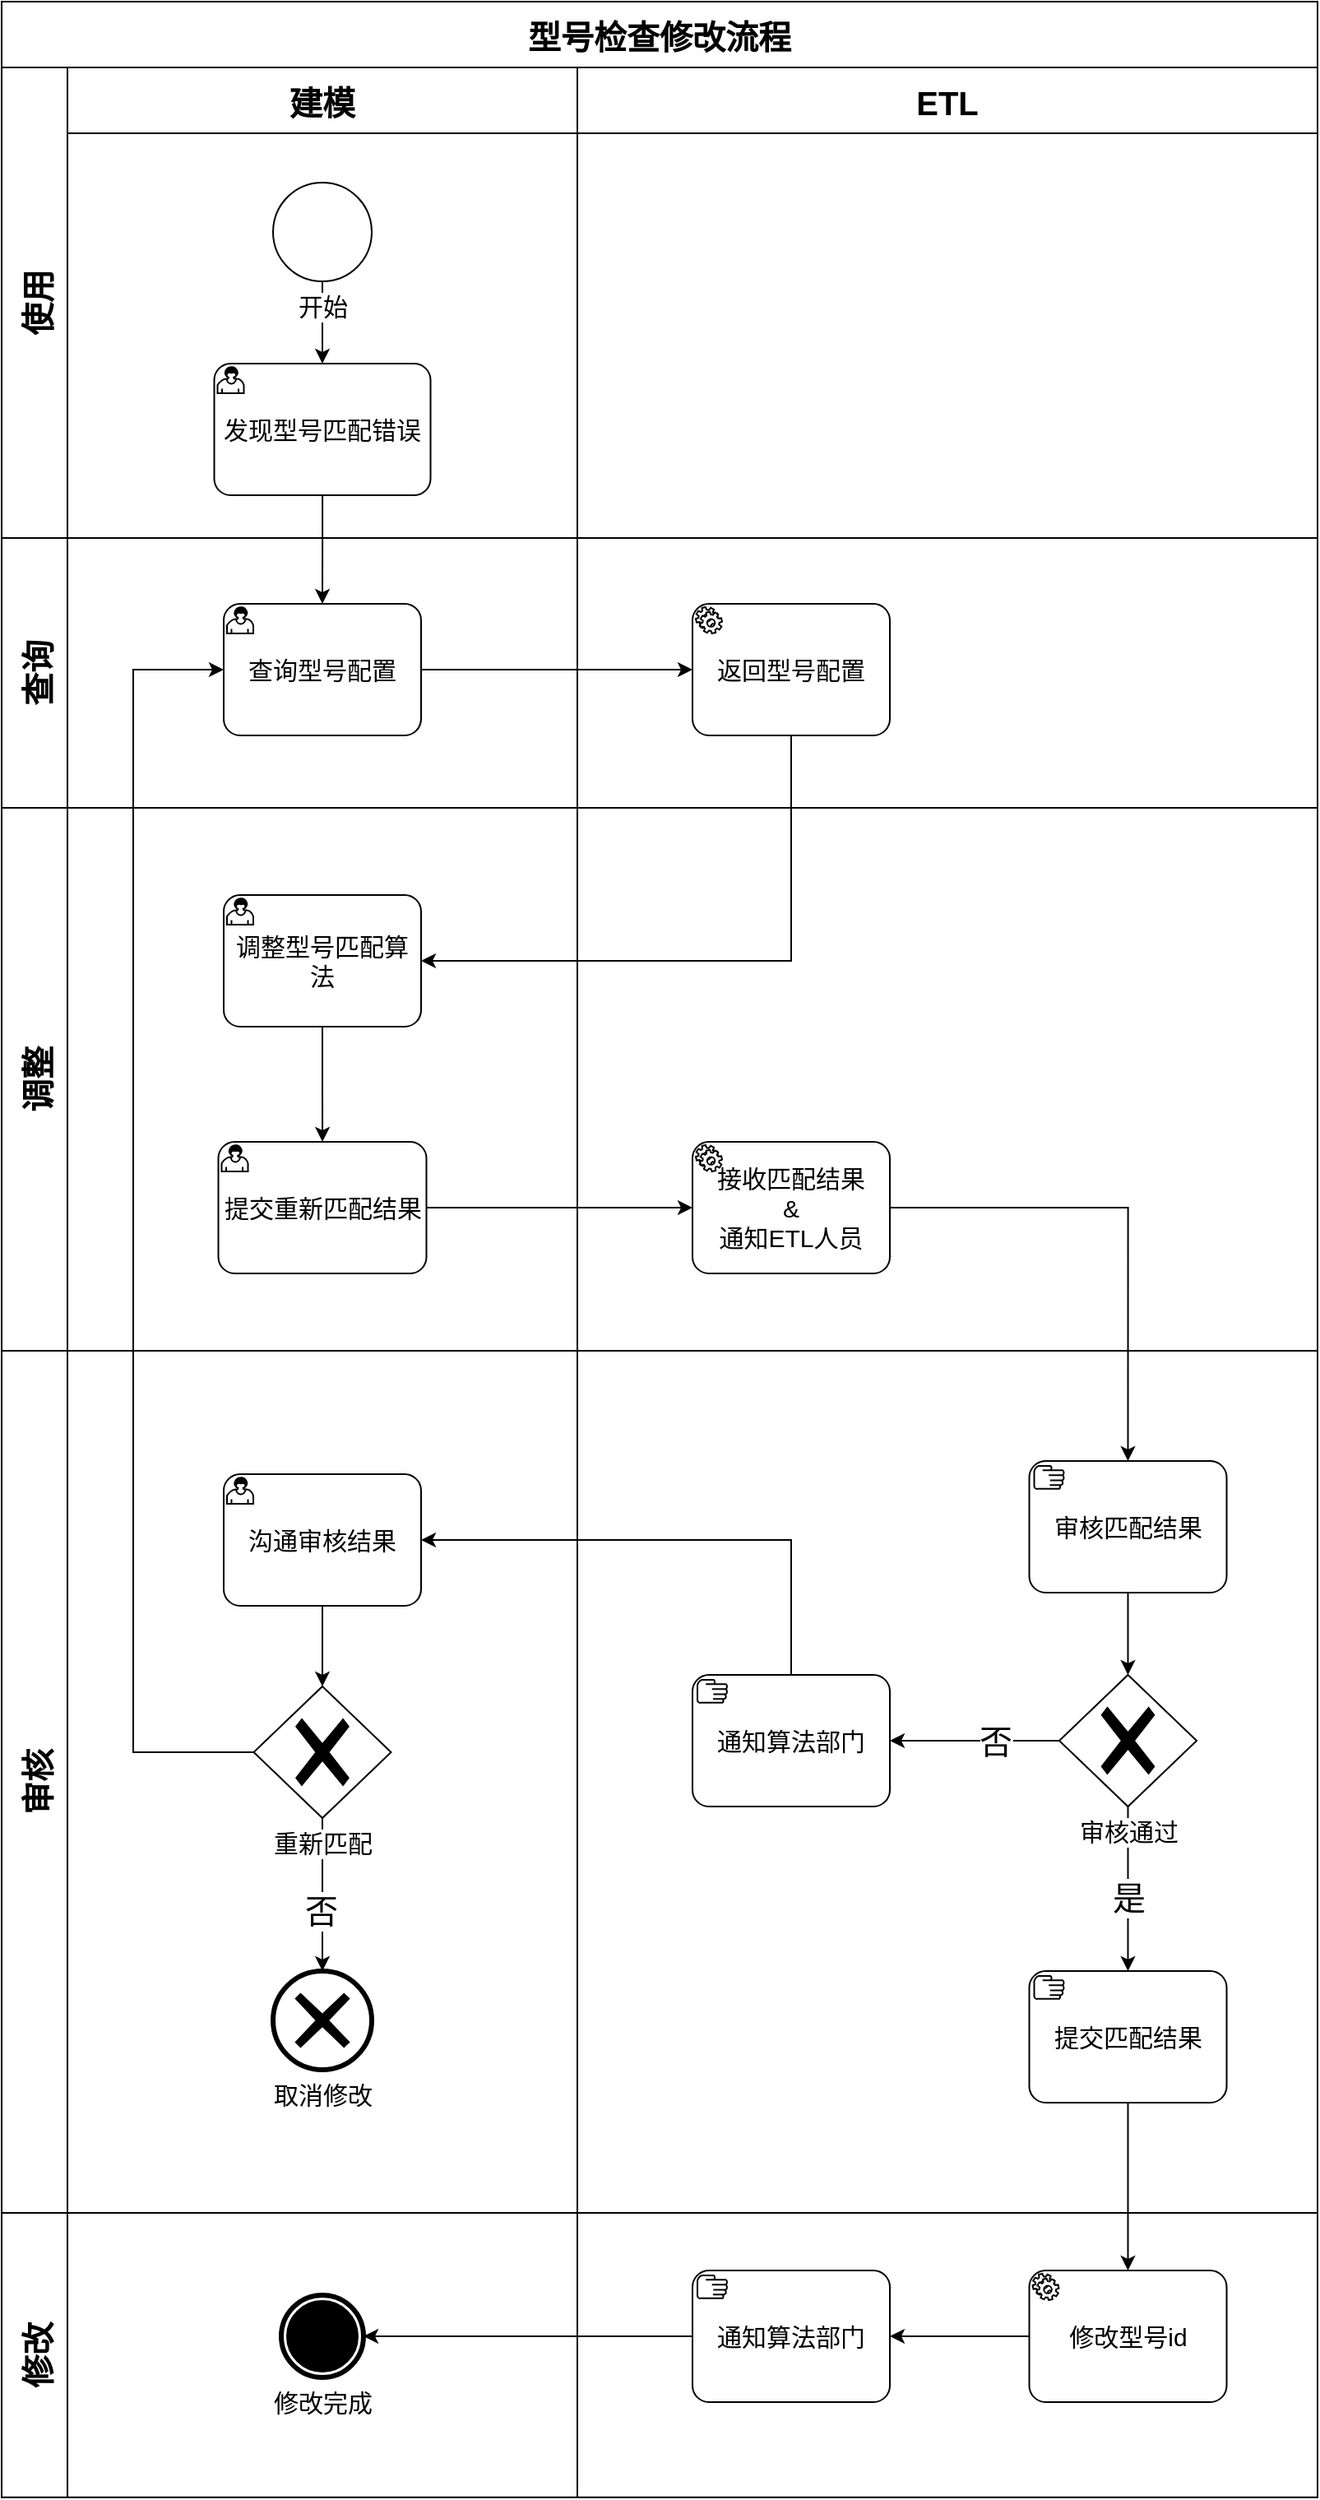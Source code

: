 <mxfile version="21.2.2" type="github">
  <diagram id="kgpKYQtTHZ0yAKxKKP6v" name="Page-1">
    <mxGraphModel dx="1912" dy="1051" grid="1" gridSize="10" guides="1" tooltips="1" connect="1" arrows="1" fold="1" page="1" pageScale="1" pageWidth="850" pageHeight="1100" math="0" shadow="0">
      <root>
        <mxCell id="0" />
        <mxCell id="1" parent="0" />
        <mxCell id="h67_ybS7gvB64c_grK9V-26" value="型号检查修改流程" style="shape=table;childLayout=tableLayout;startSize=40;collapsible=0;recursiveResize=0;expand=0;fontSize=20;fontStyle=1;aspect=fixed;" vertex="1" parent="1">
          <mxGeometry x="40" y="40" width="800" height="1516.89" as="geometry" />
        </mxCell>
        <mxCell id="h67_ybS7gvB64c_grK9V-68" value="" style="edgeStyle=orthogonalEdgeStyle;rounded=0;orthogonalLoop=1;jettySize=auto;html=1;" edge="1" parent="h67_ybS7gvB64c_grK9V-26" source="h67_ybS7gvB64c_grK9V-60" target="h67_ybS7gvB64c_grK9V-67">
          <mxGeometry relative="1" as="geometry" />
        </mxCell>
        <mxCell id="h67_ybS7gvB64c_grK9V-27" value="使用" style="shape=tableRow;horizontal=0;swimlaneHead=0;swimlaneBody=0;top=0;left=0;strokeColor=inherit;bottom=0;right=0;dropTarget=0;fontStyle=1;fillColor=none;points=[[0,0.5],[1,0.5]];portConstraint=eastwest;startSize=40;collapsible=0;recursiveResize=0;expand=0;fontSize=20;" vertex="1" parent="h67_ybS7gvB64c_grK9V-26">
          <mxGeometry y="40" width="800" height="286" as="geometry" />
        </mxCell>
        <mxCell id="h67_ybS7gvB64c_grK9V-28" value="建模" style="swimlane;swimlaneHead=0;swimlaneBody=0;fontStyle=1;strokeColor=inherit;connectable=0;fillColor=none;startSize=40;collapsible=0;recursiveResize=0;expand=0;fontSize=20;" vertex="1" parent="h67_ybS7gvB64c_grK9V-27">
          <mxGeometry x="40" width="310" height="286" as="geometry">
            <mxRectangle width="310" height="286" as="alternateBounds" />
          </mxGeometry>
        </mxCell>
        <mxCell id="h67_ybS7gvB64c_grK9V-53" value="" style="edgeStyle=orthogonalEdgeStyle;rounded=0;orthogonalLoop=1;jettySize=auto;html=1;entryX=0.5;entryY=0;entryDx=0;entryDy=0;entryPerimeter=0;" edge="1" parent="h67_ybS7gvB64c_grK9V-28" source="h67_ybS7gvB64c_grK9V-51" target="h67_ybS7gvB64c_grK9V-60">
          <mxGeometry relative="1" as="geometry">
            <mxPoint x="173.5" y="160" as="targetPoint" />
          </mxGeometry>
        </mxCell>
        <mxCell id="h67_ybS7gvB64c_grK9V-51" value="开始" style="points=[[0.145,0.145,0],[0.5,0,0],[0.855,0.145,0],[1,0.5,0],[0.855,0.855,0],[0.5,1,0],[0.145,0.855,0],[0,0.5,0]];shape=mxgraph.bpmn.event;html=1;verticalLabelPosition=bottom;labelBackgroundColor=#ffffff;verticalAlign=top;align=center;perimeter=ellipsePerimeter;outlineConnect=0;aspect=fixed;outline=standard;symbol=general;fontSize=15;" vertex="1" parent="h67_ybS7gvB64c_grK9V-28">
          <mxGeometry x="125" y="70" width="60" height="60" as="geometry" />
        </mxCell>
        <mxCell id="h67_ybS7gvB64c_grK9V-60" value="发现型号匹配错误" style="points=[[0.25,0,0],[0.5,0,0],[0.75,0,0],[1,0.25,0],[1,0.5,0],[1,0.75,0],[0.75,1,0],[0.5,1,0],[0.25,1,0],[0,0.75,0],[0,0.5,0],[0,0.25,0]];shape=mxgraph.bpmn.task;whiteSpace=wrap;rectStyle=rounded;size=10;html=1;container=1;expand=0;collapsible=0;taskMarker=user;fontSize=15;" vertex="1" parent="h67_ybS7gvB64c_grK9V-28">
          <mxGeometry x="89.25" y="180" width="131.5" height="80" as="geometry" />
        </mxCell>
        <mxCell id="h67_ybS7gvB64c_grK9V-29" value="ETL" style="swimlane;swimlaneHead=0;swimlaneBody=0;fontStyle=1;strokeColor=inherit;connectable=0;fillColor=none;startSize=40;collapsible=0;recursiveResize=0;expand=0;fontSize=20;" vertex="1" parent="h67_ybS7gvB64c_grK9V-27">
          <mxGeometry x="350" width="450" height="286" as="geometry">
            <mxRectangle width="450" height="286" as="alternateBounds" />
          </mxGeometry>
        </mxCell>
        <mxCell id="h67_ybS7gvB64c_grK9V-30" value="" style="swimlane;swimlaneHead=0;swimlaneBody=0;fontStyle=1;strokeColor=inherit;connectable=1;fillColor=none;startSize=40;collapsible=0;recursiveResize=0;expand=0;fontSize=16;movable=1;resizable=1;rotatable=1;deletable=1;editable=1;locked=0;" vertex="1" parent="h67_ybS7gvB64c_grK9V-27">
          <mxGeometry x="800" height="286" as="geometry">
            <mxRectangle height="286" as="alternateBounds" />
          </mxGeometry>
        </mxCell>
        <mxCell id="h67_ybS7gvB64c_grK9V-61" value="查询" style="shape=tableRow;horizontal=0;swimlaneHead=0;swimlaneBody=0;top=0;left=0;strokeColor=inherit;bottom=0;right=0;dropTarget=0;fontStyle=1;fillColor=none;points=[[0,0.5],[1,0.5]];portConstraint=eastwest;startSize=40;collapsible=0;recursiveResize=0;expand=0;fontSize=20;" vertex="1" parent="h67_ybS7gvB64c_grK9V-26">
          <mxGeometry y="326" width="800" height="164" as="geometry" />
        </mxCell>
        <mxCell id="h67_ybS7gvB64c_grK9V-62" value="" style="swimlane;swimlaneHead=0;swimlaneBody=0;fontStyle=1;connectable=0;strokeColor=inherit;fillColor=none;startSize=0;collapsible=0;recursiveResize=0;expand=0;fontSize=16;" vertex="1" parent="h67_ybS7gvB64c_grK9V-61">
          <mxGeometry x="40" width="310" height="164" as="geometry">
            <mxRectangle width="310" height="164" as="alternateBounds" />
          </mxGeometry>
        </mxCell>
        <mxCell id="h67_ybS7gvB64c_grK9V-67" value="查询型号配置" style="points=[[0.25,0,0],[0.5,0,0],[0.75,0,0],[1,0.25,0],[1,0.5,0],[1,0.75,0],[0.75,1,0],[0.5,1,0],[0.25,1,0],[0,0.75,0],[0,0.5,0],[0,0.25,0]];shape=mxgraph.bpmn.task;whiteSpace=wrap;rectStyle=rounded;size=10;html=1;container=1;expand=0;collapsible=0;taskMarker=user;fontSize=15;" vertex="1" parent="h67_ybS7gvB64c_grK9V-62">
          <mxGeometry x="95" y="40" width="120" height="80" as="geometry" />
        </mxCell>
        <mxCell id="h67_ybS7gvB64c_grK9V-63" value="" style="swimlane;swimlaneHead=0;swimlaneBody=0;fontStyle=1;connectable=0;strokeColor=inherit;fillColor=none;startSize=0;collapsible=0;recursiveResize=0;expand=0;fontSize=16;" vertex="1" parent="h67_ybS7gvB64c_grK9V-61">
          <mxGeometry x="350" width="450" height="164" as="geometry">
            <mxRectangle width="450" height="164" as="alternateBounds" />
          </mxGeometry>
        </mxCell>
        <mxCell id="h67_ybS7gvB64c_grK9V-65" value="返回型号配置" style="points=[[0.25,0,0],[0.5,0,0],[0.75,0,0],[1,0.25,0],[1,0.5,0],[1,0.75,0],[0.75,1,0],[0.5,1,0],[0.25,1,0],[0,0.75,0],[0,0.5,0],[0,0.25,0]];shape=mxgraph.bpmn.task;whiteSpace=wrap;rectStyle=rounded;size=10;html=1;container=1;expand=0;collapsible=0;taskMarker=service;fontSize=15;" vertex="1" parent="h67_ybS7gvB64c_grK9V-63">
          <mxGeometry x="70" y="40" width="120" height="80" as="geometry" />
        </mxCell>
        <mxCell id="h67_ybS7gvB64c_grK9V-64" value="" style="swimlane;swimlaneHead=0;swimlaneBody=0;fontStyle=1;connectable=0;strokeColor=inherit;fillColor=none;startSize=0;collapsible=0;recursiveResize=0;expand=0;fontSize=16;" vertex="1" parent="h67_ybS7gvB64c_grK9V-61">
          <mxGeometry x="800" height="164" as="geometry">
            <mxRectangle height="164" as="alternateBounds" />
          </mxGeometry>
        </mxCell>
        <mxCell id="h67_ybS7gvB64c_grK9V-69" style="edgeStyle=orthogonalEdgeStyle;rounded=0;orthogonalLoop=1;jettySize=auto;html=1;exitX=1;exitY=0.5;exitDx=0;exitDy=0;exitPerimeter=0;entryX=0;entryY=0.5;entryDx=0;entryDy=0;entryPerimeter=0;" edge="1" parent="h67_ybS7gvB64c_grK9V-61" source="h67_ybS7gvB64c_grK9V-67" target="h67_ybS7gvB64c_grK9V-65">
          <mxGeometry relative="1" as="geometry" />
        </mxCell>
        <mxCell id="h67_ybS7gvB64c_grK9V-31" value="调整" style="shape=tableRow;horizontal=0;swimlaneHead=0;swimlaneBody=0;top=0;left=0;strokeColor=inherit;bottom=0;right=0;dropTarget=0;fontStyle=1;fillColor=none;points=[[0,0.5],[1,0.5]];portConstraint=eastwest;startSize=40;collapsible=0;recursiveResize=0;expand=0;fontSize=20;" vertex="1" parent="h67_ybS7gvB64c_grK9V-26">
          <mxGeometry y="490" width="800" height="330" as="geometry" />
        </mxCell>
        <mxCell id="h67_ybS7gvB64c_grK9V-32" value="" style="swimlane;swimlaneHead=0;swimlaneBody=0;fontStyle=1;connectable=0;strokeColor=inherit;fillColor=none;startSize=0;collapsible=0;recursiveResize=0;expand=0;fontSize=16;" vertex="1" parent="h67_ybS7gvB64c_grK9V-31">
          <mxGeometry x="40" width="310" height="330" as="geometry">
            <mxRectangle width="310" height="330" as="alternateBounds" />
          </mxGeometry>
        </mxCell>
        <mxCell id="h67_ybS7gvB64c_grK9V-83" value="" style="edgeStyle=orthogonalEdgeStyle;rounded=0;orthogonalLoop=1;jettySize=auto;html=1;" edge="1" parent="h67_ybS7gvB64c_grK9V-32" source="h67_ybS7gvB64c_grK9V-76" target="h67_ybS7gvB64c_grK9V-82">
          <mxGeometry relative="1" as="geometry" />
        </mxCell>
        <mxCell id="h67_ybS7gvB64c_grK9V-76" value="调整型号匹配算法" style="points=[[0.25,0,0],[0.5,0,0],[0.75,0,0],[1,0.25,0],[1,0.5,0],[1,0.75,0],[0.75,1,0],[0.5,1,0],[0.25,1,0],[0,0.75,0],[0,0.5,0],[0,0.25,0]];shape=mxgraph.bpmn.task;whiteSpace=wrap;rectStyle=rounded;size=10;html=1;container=1;expand=0;collapsible=0;taskMarker=user;fontSize=15;" vertex="1" parent="h67_ybS7gvB64c_grK9V-32">
          <mxGeometry x="95" y="53" width="120" height="80" as="geometry" />
        </mxCell>
        <mxCell id="h67_ybS7gvB64c_grK9V-82" value="提交重新匹配结果" style="points=[[0.25,0,0],[0.5,0,0],[0.75,0,0],[1,0.25,0],[1,0.5,0],[1,0.75,0],[0.75,1,0],[0.5,1,0],[0.25,1,0],[0,0.75,0],[0,0.5,0],[0,0.25,0]];shape=mxgraph.bpmn.task;whiteSpace=wrap;rectStyle=rounded;size=10;html=1;container=1;expand=0;collapsible=0;taskMarker=user;fontSize=15;" vertex="1" parent="h67_ybS7gvB64c_grK9V-32">
          <mxGeometry x="91.75" y="203" width="126.5" height="80" as="geometry" />
        </mxCell>
        <mxCell id="h67_ybS7gvB64c_grK9V-33" value="" style="swimlane;swimlaneHead=0;swimlaneBody=0;fontStyle=1;connectable=0;strokeColor=inherit;fillColor=none;startSize=0;collapsible=0;recursiveResize=0;expand=0;fontSize=16;" vertex="1" parent="h67_ybS7gvB64c_grK9V-31">
          <mxGeometry x="350" width="450" height="330" as="geometry">
            <mxRectangle width="450" height="330" as="alternateBounds" />
          </mxGeometry>
        </mxCell>
        <mxCell id="h67_ybS7gvB64c_grK9V-84" value="接收匹配结果&lt;br style=&quot;font-size: 15px;&quot;&gt;&amp;amp;&lt;br style=&quot;font-size: 15px;&quot;&gt;通知ETL人员" style="points=[[0.25,0,0],[0.5,0,0],[0.75,0,0],[1,0.25,0],[1,0.5,0],[1,0.75,0],[0.75,1,0],[0.5,1,0],[0.25,1,0],[0,0.75,0],[0,0.5,0],[0,0.25,0]];shape=mxgraph.bpmn.task;whiteSpace=wrap;rectStyle=rounded;size=10;html=1;container=1;expand=0;collapsible=0;taskMarker=service;fontSize=15;" vertex="1" parent="h67_ybS7gvB64c_grK9V-33">
          <mxGeometry x="70" y="203" width="120" height="80" as="geometry" />
        </mxCell>
        <mxCell id="h67_ybS7gvB64c_grK9V-34" value="" style="swimlane;swimlaneHead=0;swimlaneBody=0;fontStyle=1;connectable=0;strokeColor=inherit;fillColor=none;startSize=0;collapsible=0;recursiveResize=0;expand=0;fontSize=16;" vertex="1" parent="h67_ybS7gvB64c_grK9V-31">
          <mxGeometry x="800" height="330" as="geometry">
            <mxRectangle height="330" as="alternateBounds" />
          </mxGeometry>
        </mxCell>
        <mxCell id="h67_ybS7gvB64c_grK9V-85" style="edgeStyle=orthogonalEdgeStyle;rounded=0;orthogonalLoop=1;jettySize=auto;html=1;exitX=1;exitY=0.5;exitDx=0;exitDy=0;exitPerimeter=0;entryX=0;entryY=0.5;entryDx=0;entryDy=0;entryPerimeter=0;" edge="1" parent="h67_ybS7gvB64c_grK9V-31" source="h67_ybS7gvB64c_grK9V-82" target="h67_ybS7gvB64c_grK9V-84">
          <mxGeometry relative="1" as="geometry" />
        </mxCell>
        <mxCell id="h67_ybS7gvB64c_grK9V-104" style="edgeStyle=orthogonalEdgeStyle;rounded=0;orthogonalLoop=1;jettySize=auto;html=1;exitX=0.5;exitY=1;exitDx=0;exitDy=0;exitPerimeter=0;" edge="1" parent="h67_ybS7gvB64c_grK9V-26" source="h67_ybS7gvB64c_grK9V-103" target="h67_ybS7gvB64c_grK9V-102">
          <mxGeometry relative="1" as="geometry" />
        </mxCell>
        <mxCell id="h67_ybS7gvB64c_grK9V-47" value="审核" style="shape=tableRow;horizontal=0;swimlaneHead=0;swimlaneBody=0;top=0;left=0;strokeColor=inherit;bottom=0;right=0;dropTarget=0;fontStyle=1;fillColor=none;points=[[0,0.5],[1,0.5]];portConstraint=eastwest;startSize=40;collapsible=0;recursiveResize=0;expand=0;fontSize=20;" vertex="1" parent="h67_ybS7gvB64c_grK9V-26">
          <mxGeometry y="820" width="800" height="524" as="geometry" />
        </mxCell>
        <mxCell id="h67_ybS7gvB64c_grK9V-48" value="" style="swimlane;swimlaneHead=0;swimlaneBody=0;fontStyle=1;connectable=0;strokeColor=inherit;fillColor=none;startSize=0;collapsible=0;recursiveResize=0;expand=0;fontSize=16;" vertex="1" parent="h67_ybS7gvB64c_grK9V-47">
          <mxGeometry x="40" width="310" height="524" as="geometry">
            <mxRectangle width="310" height="524" as="alternateBounds" />
          </mxGeometry>
        </mxCell>
        <mxCell id="h67_ybS7gvB64c_grK9V-136" style="edgeStyle=orthogonalEdgeStyle;rounded=0;orthogonalLoop=1;jettySize=auto;html=1;exitX=0.5;exitY=1;exitDx=0;exitDy=0;exitPerimeter=0;entryX=0.5;entryY=0;entryDx=0;entryDy=0;entryPerimeter=0;" edge="1" parent="h67_ybS7gvB64c_grK9V-48" source="h67_ybS7gvB64c_grK9V-132" target="h67_ybS7gvB64c_grK9V-133">
          <mxGeometry relative="1" as="geometry" />
        </mxCell>
        <mxCell id="h67_ybS7gvB64c_grK9V-132" value="沟通审核结果" style="points=[[0.25,0,0],[0.5,0,0],[0.75,0,0],[1,0.25,0],[1,0.5,0],[1,0.75,0],[0.75,1,0],[0.5,1,0],[0.25,1,0],[0,0.75,0],[0,0.5,0],[0,0.25,0]];shape=mxgraph.bpmn.task;whiteSpace=wrap;rectStyle=rounded;size=10;html=1;container=1;expand=0;collapsible=0;taskMarker=user;fontSize=15;" vertex="1" parent="h67_ybS7gvB64c_grK9V-48">
          <mxGeometry x="95" y="75" width="120" height="80" as="geometry" />
        </mxCell>
        <mxCell id="h67_ybS7gvB64c_grK9V-145" style="edgeStyle=orthogonalEdgeStyle;rounded=0;orthogonalLoop=1;jettySize=auto;html=1;exitX=0.5;exitY=1;exitDx=0;exitDy=0;exitPerimeter=0;" edge="1" parent="h67_ybS7gvB64c_grK9V-48" source="h67_ybS7gvB64c_grK9V-133" target="h67_ybS7gvB64c_grK9V-144">
          <mxGeometry relative="1" as="geometry" />
        </mxCell>
        <mxCell id="h67_ybS7gvB64c_grK9V-146" value="&lt;font style=&quot;font-size: 20px;&quot;&gt;否&lt;/font&gt;" style="edgeLabel;html=1;align=center;verticalAlign=middle;resizable=0;points=[];" vertex="1" connectable="0" parent="h67_ybS7gvB64c_grK9V-145">
          <mxGeometry x="0.195" y="-1" relative="1" as="geometry">
            <mxPoint as="offset" />
          </mxGeometry>
        </mxCell>
        <mxCell id="h67_ybS7gvB64c_grK9V-133" value="&lt;font style=&quot;font-size: 15px;&quot;&gt;重新匹配&lt;/font&gt;" style="points=[[0.25,0.25,0],[0.5,0,0],[0.75,0.25,0],[1,0.5,0],[0.75,0.75,0],[0.5,1,0],[0.25,0.75,0],[0,0.5,0]];shape=mxgraph.bpmn.gateway2;html=1;verticalLabelPosition=bottom;labelBackgroundColor=#ffffff;verticalAlign=top;align=center;perimeter=rhombusPerimeter;outlineConnect=0;outline=none;symbol=none;gwType=exclusive;" vertex="1" parent="h67_ybS7gvB64c_grK9V-48">
          <mxGeometry x="113.25" y="204" width="83.5" height="80" as="geometry" />
        </mxCell>
        <mxCell id="h67_ybS7gvB64c_grK9V-144" value="&lt;font style=&quot;font-size: 15px;&quot;&gt;取消修改&lt;/font&gt;" style="points=[[0.145,0.145,0],[0.5,0,0],[0.855,0.145,0],[1,0.5,0],[0.855,0.855,0],[0.5,1,0],[0.145,0.855,0],[0,0.5,0]];shape=mxgraph.bpmn.event;html=1;verticalLabelPosition=bottom;labelBackgroundColor=#ffffff;verticalAlign=top;align=center;perimeter=ellipsePerimeter;outlineConnect=0;aspect=fixed;outline=end;symbol=cancel;" vertex="1" parent="h67_ybS7gvB64c_grK9V-48">
          <mxGeometry x="125" y="377" width="60" height="60" as="geometry" />
        </mxCell>
        <mxCell id="h67_ybS7gvB64c_grK9V-49" value="" style="swimlane;swimlaneHead=0;swimlaneBody=0;fontStyle=1;connectable=0;strokeColor=inherit;fillColor=none;startSize=0;collapsible=0;recursiveResize=0;expand=0;fontSize=16;" vertex="1" parent="h67_ybS7gvB64c_grK9V-47">
          <mxGeometry x="350" width="450" height="524" as="geometry">
            <mxRectangle width="450" height="524" as="alternateBounds" />
          </mxGeometry>
        </mxCell>
        <mxCell id="h67_ybS7gvB64c_grK9V-91" value="审核匹配结果" style="points=[[0.25,0,0],[0.5,0,0],[0.75,0,0],[1,0.25,0],[1,0.5,0],[1,0.75,0],[0.75,1,0],[0.5,1,0],[0.25,1,0],[0,0.75,0],[0,0.5,0],[0,0.25,0]];shape=mxgraph.bpmn.task;whiteSpace=wrap;rectStyle=rounded;size=10;html=1;container=1;expand=0;collapsible=0;taskMarker=manual;fontSize=15;" vertex="1" parent="h67_ybS7gvB64c_grK9V-49">
          <mxGeometry x="274.75" y="67" width="120" height="80" as="geometry" />
        </mxCell>
        <mxCell id="h67_ybS7gvB64c_grK9V-106" style="edgeStyle=orthogonalEdgeStyle;rounded=0;orthogonalLoop=1;jettySize=auto;html=1;exitX=0;exitY=0.5;exitDx=0;exitDy=0;exitPerimeter=0;entryX=1;entryY=0.5;entryDx=0;entryDy=0;entryPerimeter=0;" edge="1" parent="h67_ybS7gvB64c_grK9V-49" source="h67_ybS7gvB64c_grK9V-97" target="h67_ybS7gvB64c_grK9V-105">
          <mxGeometry relative="1" as="geometry">
            <mxPoint x="247" y="237" as="targetPoint" />
          </mxGeometry>
        </mxCell>
        <mxCell id="h67_ybS7gvB64c_grK9V-115" value="否" style="edgeLabel;html=1;align=center;verticalAlign=middle;resizable=0;points=[];fontSize=20;" vertex="1" connectable="0" parent="h67_ybS7gvB64c_grK9V-106">
          <mxGeometry x="-0.547" y="2" relative="1" as="geometry">
            <mxPoint x="-16" y="-2" as="offset" />
          </mxGeometry>
        </mxCell>
        <mxCell id="h67_ybS7gvB64c_grK9V-122" style="edgeStyle=orthogonalEdgeStyle;rounded=0;orthogonalLoop=1;jettySize=auto;html=1;exitX=0.5;exitY=1;exitDx=0;exitDy=0;exitPerimeter=0;entryX=0.5;entryY=0;entryDx=0;entryDy=0;entryPerimeter=0;" edge="1" parent="h67_ybS7gvB64c_grK9V-49" source="h67_ybS7gvB64c_grK9V-97" target="h67_ybS7gvB64c_grK9V-103">
          <mxGeometry relative="1" as="geometry" />
        </mxCell>
        <mxCell id="h67_ybS7gvB64c_grK9V-123" value="是" style="edgeLabel;html=1;align=center;verticalAlign=middle;resizable=0;points=[];fontSize=20;" vertex="1" connectable="0" parent="h67_ybS7gvB64c_grK9V-122">
          <mxGeometry x="-0.029" y="3" relative="1" as="geometry">
            <mxPoint x="-3" y="6" as="offset" />
          </mxGeometry>
        </mxCell>
        <mxCell id="h67_ybS7gvB64c_grK9V-97" value="&lt;font style=&quot;font-size: 15px;&quot;&gt;审核通过&lt;/font&gt;" style="points=[[0.25,0.25,0],[0.5,0,0],[0.75,0.25,0],[1,0.5,0],[0.75,0.75,0],[0.5,1,0],[0.25,0.75,0],[0,0.5,0]];shape=mxgraph.bpmn.gateway2;html=1;verticalLabelPosition=bottom;labelBackgroundColor=#ffffff;verticalAlign=top;align=center;perimeter=rhombusPerimeter;outlineConnect=0;outline=none;symbol=none;gwType=exclusive;" vertex="1" parent="h67_ybS7gvB64c_grK9V-49">
          <mxGeometry x="293" y="197" width="83.5" height="80" as="geometry" />
        </mxCell>
        <mxCell id="h67_ybS7gvB64c_grK9V-96" value="" style="edgeStyle=orthogonalEdgeStyle;rounded=0;orthogonalLoop=1;jettySize=auto;html=1;entryX=0.5;entryY=0;entryDx=0;entryDy=0;entryPerimeter=0;" edge="1" parent="h67_ybS7gvB64c_grK9V-49" source="h67_ybS7gvB64c_grK9V-91" target="h67_ybS7gvB64c_grK9V-97">
          <mxGeometry relative="1" as="geometry">
            <mxPoint x="334.75" y="227" as="targetPoint" />
          </mxGeometry>
        </mxCell>
        <mxCell id="h67_ybS7gvB64c_grK9V-103" value="提交匹配结果" style="points=[[0.25,0,0],[0.5,0,0],[0.75,0,0],[1,0.25,0],[1,0.5,0],[1,0.75,0],[0.75,1,0],[0.5,1,0],[0.25,1,0],[0,0.75,0],[0,0.5,0],[0,0.25,0]];shape=mxgraph.bpmn.task;whiteSpace=wrap;rectStyle=rounded;size=10;html=1;container=1;expand=0;collapsible=0;taskMarker=manual;fontSize=15;" vertex="1" parent="h67_ybS7gvB64c_grK9V-49">
          <mxGeometry x="274.75" y="377" width="120" height="80" as="geometry" />
        </mxCell>
        <mxCell id="h67_ybS7gvB64c_grK9V-105" value="通知算法部门" style="points=[[0.25,0,0],[0.5,0,0],[0.75,0,0],[1,0.25,0],[1,0.5,0],[1,0.75,0],[0.75,1,0],[0.5,1,0],[0.25,1,0],[0,0.75,0],[0,0.5,0],[0,0.25,0]];shape=mxgraph.bpmn.task;whiteSpace=wrap;rectStyle=rounded;size=10;html=1;container=1;expand=0;collapsible=0;taskMarker=manual;fontSize=15;" vertex="1" parent="h67_ybS7gvB64c_grK9V-49">
          <mxGeometry x="70" y="197" width="120" height="80" as="geometry" />
        </mxCell>
        <mxCell id="h67_ybS7gvB64c_grK9V-50" value="" style="swimlane;swimlaneHead=0;swimlaneBody=0;fontStyle=1;connectable=0;strokeColor=inherit;fillColor=none;startSize=0;collapsible=0;recursiveResize=0;expand=0;fontSize=16;" vertex="1" parent="h67_ybS7gvB64c_grK9V-47">
          <mxGeometry x="800" height="524" as="geometry">
            <mxRectangle height="524" as="alternateBounds" />
          </mxGeometry>
        </mxCell>
        <mxCell id="h67_ybS7gvB64c_grK9V-130" style="edgeStyle=orthogonalEdgeStyle;rounded=0;orthogonalLoop=1;jettySize=auto;html=1;exitX=0.5;exitY=0;exitDx=0;exitDy=0;exitPerimeter=0;entryX=1;entryY=0.5;entryDx=0;entryDy=0;entryPerimeter=0;" edge="1" parent="h67_ybS7gvB64c_grK9V-47" source="h67_ybS7gvB64c_grK9V-105" target="h67_ybS7gvB64c_grK9V-132">
          <mxGeometry relative="1" as="geometry">
            <mxPoint x="225" y="199" as="targetPoint" />
          </mxGeometry>
        </mxCell>
        <mxCell id="h67_ybS7gvB64c_grK9V-86" style="edgeStyle=orthogonalEdgeStyle;rounded=0;orthogonalLoop=1;jettySize=auto;html=1;exitX=0.5;exitY=1;exitDx=0;exitDy=0;exitPerimeter=0;entryX=1;entryY=0.5;entryDx=0;entryDy=0;entryPerimeter=0;" edge="1" parent="h67_ybS7gvB64c_grK9V-26" source="h67_ybS7gvB64c_grK9V-65" target="h67_ybS7gvB64c_grK9V-76">
          <mxGeometry relative="1" as="geometry" />
        </mxCell>
        <mxCell id="h67_ybS7gvB64c_grK9V-35" value="修改" style="shape=tableRow;horizontal=0;swimlaneHead=0;swimlaneBody=0;top=0;left=0;strokeColor=inherit;bottom=0;right=0;dropTarget=0;fontStyle=1;fillColor=none;points=[[0,0.5],[1,0.5]];portConstraint=eastwest;startSize=40;collapsible=0;recursiveResize=0;expand=0;fontSize=20;" vertex="1" parent="h67_ybS7gvB64c_grK9V-26">
          <mxGeometry y="1344" width="800" height="173" as="geometry" />
        </mxCell>
        <mxCell id="h67_ybS7gvB64c_grK9V-36" value="" style="swimlane;swimlaneHead=0;swimlaneBody=0;fontStyle=1;connectable=0;strokeColor=inherit;fillColor=none;startSize=0;collapsible=0;recursiveResize=0;expand=0;fontSize=16;" vertex="1" parent="h67_ybS7gvB64c_grK9V-35">
          <mxGeometry x="40" width="310" height="173" as="geometry">
            <mxRectangle width="310" height="173" as="alternateBounds" />
          </mxGeometry>
        </mxCell>
        <mxCell id="h67_ybS7gvB64c_grK9V-147" value="&lt;font style=&quot;font-size: 15px;&quot;&gt;修改完成&lt;/font&gt;" style="points=[[0.145,0.145,0],[0.5,0,0],[0.855,0.145,0],[1,0.5,0],[0.855,0.855,0],[0.5,1,0],[0.145,0.855,0],[0,0.5,0]];shape=mxgraph.bpmn.event;html=1;verticalLabelPosition=bottom;labelBackgroundColor=#ffffff;verticalAlign=top;align=center;perimeter=ellipsePerimeter;outlineConnect=0;aspect=fixed;outline=end;symbol=terminate;" vertex="1" parent="h67_ybS7gvB64c_grK9V-36">
          <mxGeometry x="130" y="50" width="50" height="50" as="geometry" />
        </mxCell>
        <mxCell id="h67_ybS7gvB64c_grK9V-37" value="" style="swimlane;swimlaneHead=0;swimlaneBody=0;fontStyle=1;connectable=0;strokeColor=inherit;fillColor=none;startSize=0;collapsible=0;recursiveResize=0;expand=0;fontSize=16;" vertex="1" parent="h67_ybS7gvB64c_grK9V-35">
          <mxGeometry x="350" width="450" height="173" as="geometry">
            <mxRectangle width="450" height="173" as="alternateBounds" />
          </mxGeometry>
        </mxCell>
        <mxCell id="h67_ybS7gvB64c_grK9V-128" style="edgeStyle=orthogonalEdgeStyle;rounded=0;orthogonalLoop=1;jettySize=auto;html=1;exitX=0;exitY=0.5;exitDx=0;exitDy=0;exitPerimeter=0;" edge="1" parent="h67_ybS7gvB64c_grK9V-37" source="h67_ybS7gvB64c_grK9V-102" target="h67_ybS7gvB64c_grK9V-127">
          <mxGeometry relative="1" as="geometry" />
        </mxCell>
        <mxCell id="h67_ybS7gvB64c_grK9V-102" value="修改型号id" style="points=[[0.25,0,0],[0.5,0,0],[0.75,0,0],[1,0.25,0],[1,0.5,0],[1,0.75,0],[0.75,1,0],[0.5,1,0],[0.25,1,0],[0,0.75,0],[0,0.5,0],[0,0.25,0]];shape=mxgraph.bpmn.task;whiteSpace=wrap;rectStyle=rounded;size=10;html=1;container=1;expand=0;collapsible=0;taskMarker=service;fontSize=15;" vertex="1" parent="h67_ybS7gvB64c_grK9V-37">
          <mxGeometry x="274.75" y="35" width="120" height="80" as="geometry" />
        </mxCell>
        <mxCell id="h67_ybS7gvB64c_grK9V-127" value="通知算法部门" style="points=[[0.25,0,0],[0.5,0,0],[0.75,0,0],[1,0.25,0],[1,0.5,0],[1,0.75,0],[0.75,1,0],[0.5,1,0],[0.25,1,0],[0,0.75,0],[0,0.5,0],[0,0.25,0]];shape=mxgraph.bpmn.task;whiteSpace=wrap;rectStyle=rounded;size=10;html=1;container=1;expand=0;collapsible=0;taskMarker=manual;fontSize=15;" vertex="1" parent="h67_ybS7gvB64c_grK9V-37">
          <mxGeometry x="70" y="35" width="120" height="80" as="geometry" />
        </mxCell>
        <mxCell id="h67_ybS7gvB64c_grK9V-38" value="" style="swimlane;swimlaneHead=0;swimlaneBody=0;fontStyle=1;connectable=0;strokeColor=inherit;fillColor=none;startSize=0;collapsible=0;recursiveResize=0;expand=0;fontSize=16;" vertex="1" parent="h67_ybS7gvB64c_grK9V-35">
          <mxGeometry x="800" height="173" as="geometry">
            <mxRectangle height="173" as="alternateBounds" />
          </mxGeometry>
        </mxCell>
        <mxCell id="h67_ybS7gvB64c_grK9V-148" style="edgeStyle=orthogonalEdgeStyle;rounded=0;orthogonalLoop=1;jettySize=auto;html=1;exitX=0;exitY=0.5;exitDx=0;exitDy=0;exitPerimeter=0;" edge="1" parent="h67_ybS7gvB64c_grK9V-35" source="h67_ybS7gvB64c_grK9V-127" target="h67_ybS7gvB64c_grK9V-147">
          <mxGeometry relative="1" as="geometry" />
        </mxCell>
        <mxCell id="h67_ybS7gvB64c_grK9V-153" style="edgeStyle=orthogonalEdgeStyle;rounded=0;orthogonalLoop=1;jettySize=auto;html=1;exitX=1;exitY=0.5;exitDx=0;exitDy=0;exitPerimeter=0;entryX=0.5;entryY=0;entryDx=0;entryDy=0;entryPerimeter=0;" edge="1" parent="h67_ybS7gvB64c_grK9V-26" source="h67_ybS7gvB64c_grK9V-84" target="h67_ybS7gvB64c_grK9V-91">
          <mxGeometry relative="1" as="geometry" />
        </mxCell>
        <mxCell id="h67_ybS7gvB64c_grK9V-155" style="edgeStyle=orthogonalEdgeStyle;rounded=0;orthogonalLoop=1;jettySize=auto;html=1;exitX=0;exitY=0.5;exitDx=0;exitDy=0;exitPerimeter=0;entryX=0;entryY=0.5;entryDx=0;entryDy=0;entryPerimeter=0;" edge="1" parent="h67_ybS7gvB64c_grK9V-26" source="h67_ybS7gvB64c_grK9V-133" target="h67_ybS7gvB64c_grK9V-67">
          <mxGeometry relative="1" as="geometry">
            <Array as="points">
              <mxPoint x="80" y="1064" />
              <mxPoint x="80" y="406" />
            </Array>
          </mxGeometry>
        </mxCell>
      </root>
    </mxGraphModel>
  </diagram>
</mxfile>
